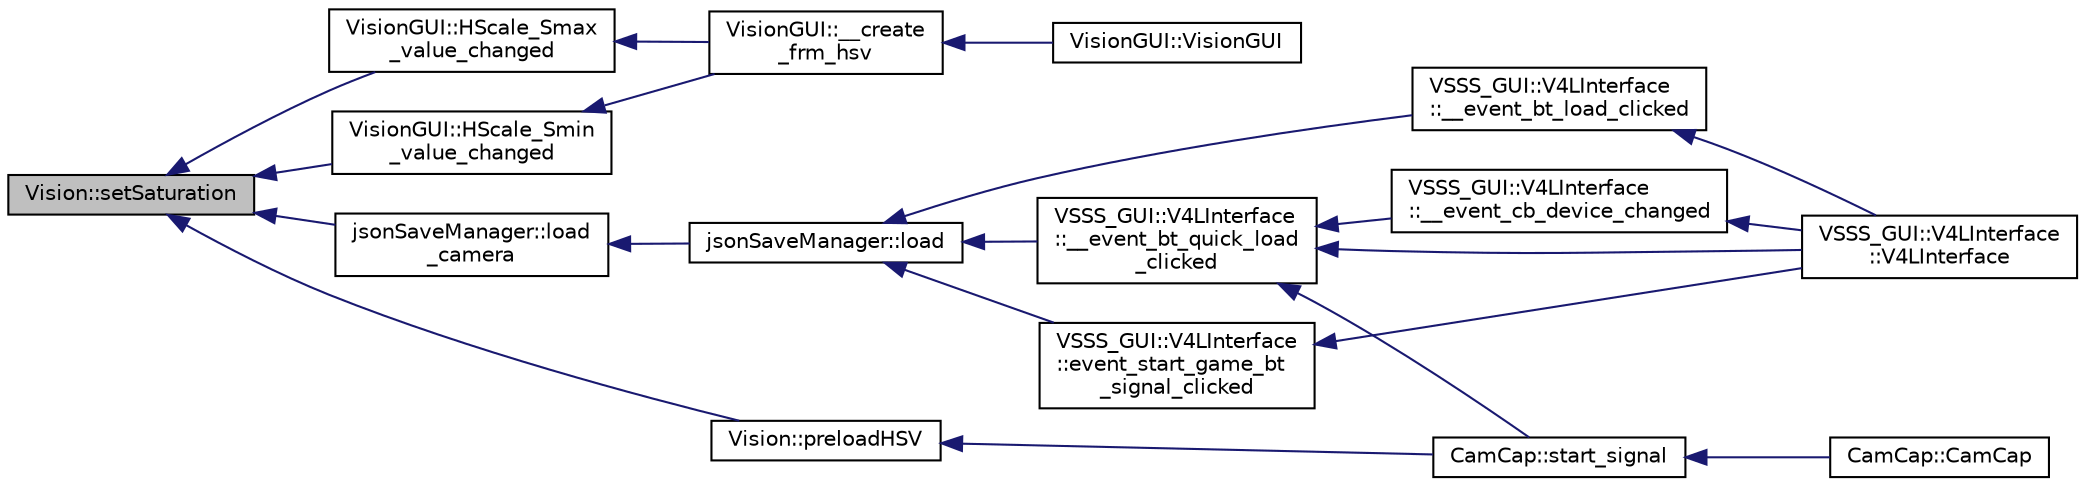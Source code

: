 digraph "Vision::setSaturation"
{
 // INTERACTIVE_SVG=YES
  edge [fontname="Helvetica",fontsize="10",labelfontname="Helvetica",labelfontsize="10"];
  node [fontname="Helvetica",fontsize="10",shape=record];
  rankdir="LR";
  Node386 [label="Vision::setSaturation",height=0.2,width=0.4,color="black", fillcolor="grey75", style="filled", fontcolor="black"];
  Node386 -> Node387 [dir="back",color="midnightblue",fontsize="10",style="solid",fontname="Helvetica"];
  Node387 [label="VisionGUI::HScale_Smax\l_value_changed",height=0.2,width=0.4,color="black", fillcolor="white", style="filled",URL="$class_vision_g_u_i.html#a37cc33977d0cfdb559bf156ffad949ad",tooltip="Call Vision&#39;s setSaturation method passsing Smax value as a parameter. "];
  Node387 -> Node388 [dir="back",color="midnightblue",fontsize="10",style="solid",fontname="Helvetica"];
  Node388 [label="VisionGUI::__create\l_frm_hsv",height=0.2,width=0.4,color="black", fillcolor="white", style="filled",URL="$class_vision_g_u_i.html#a5022537a86f97e3eb1e037044301a0f7",tooltip="Creates HSV calibration frame and its inner elements. Ataches interface signals (button pressing/clic..."];
  Node388 -> Node389 [dir="back",color="midnightblue",fontsize="10",style="solid",fontname="Helvetica"];
  Node389 [label="VisionGUI::VisionGUI",height=0.2,width=0.4,color="black", fillcolor="white", style="filled",URL="$class_vision_g_u_i.html#ae6e821e61b7cf4e0aada2044a2bd2aca"];
  Node386 -> Node390 [dir="back",color="midnightblue",fontsize="10",style="solid",fontname="Helvetica"];
  Node390 [label="VisionGUI::HScale_Smin\l_value_changed",height=0.2,width=0.4,color="black", fillcolor="white", style="filled",URL="$class_vision_g_u_i.html#a4e521dabf97b0820f40272290b471ed2",tooltip="Call Vision&#39;s setSaturation method passsing Smin value as a parameter. "];
  Node390 -> Node388 [dir="back",color="midnightblue",fontsize="10",style="solid",fontname="Helvetica"];
  Node386 -> Node391 [dir="back",color="midnightblue",fontsize="10",style="solid",fontname="Helvetica"];
  Node391 [label="jsonSaveManager::load\l_camera",height=0.2,width=0.4,color="black", fillcolor="white", style="filled",URL="$classjson_save_manager.html#a6184c9f744044a5ccdf34c6386275df8",tooltip="Load camera configurations from our JSON object to the interface. "];
  Node391 -> Node392 [dir="back",color="midnightblue",fontsize="10",style="solid",fontname="Helvetica"];
  Node392 [label="jsonSaveManager::load",height=0.2,width=0.4,color="black", fillcolor="white", style="filled",URL="$classjson_save_manager.html#a79fd35c53290662b58c5a4869376fa2e",tooltip="Loads all avaliable configurations in the given .json file. "];
  Node392 -> Node393 [dir="back",color="midnightblue",fontsize="10",style="solid",fontname="Helvetica"];
  Node393 [label="VSSS_GUI::V4LInterface\l::__event_bt_load_clicked",height=0.2,width=0.4,color="black", fillcolor="white", style="filled",URL="$class_v_s_s_s___g_u_i_1_1_v4_l_interface.html#a62894fc8a49716b44d3a3c6a445fe880",tooltip="Event triggered when &#39;Load&#39; button is clicked. "];
  Node393 -> Node394 [dir="back",color="midnightblue",fontsize="10",style="solid",fontname="Helvetica"];
  Node394 [label="VSSS_GUI::V4LInterface\l::V4LInterface",height=0.2,width=0.4,color="black", fillcolor="white", style="filled",URL="$class_v_s_s_s___g_u_i_1_1_v4_l_interface.html#a8fafd828eacc6d5480649fa9fddc7ee4",tooltip="Constructor of a V4LInterface object. "];
  Node392 -> Node395 [dir="back",color="midnightblue",fontsize="10",style="solid",fontname="Helvetica"];
  Node395 [label="VSSS_GUI::V4LInterface\l::__event_bt_quick_load\l_clicked",height=0.2,width=0.4,color="black", fillcolor="white", style="filled",URL="$class_v_s_s_s___g_u_i_1_1_v4_l_interface.html#a3010084dff2d7f93eed40efaab8ee61b",tooltip="Event triggered when &#39;Quick Load&#39; button is clicked. "];
  Node395 -> Node396 [dir="back",color="midnightblue",fontsize="10",style="solid",fontname="Helvetica"];
  Node396 [label="CamCap::start_signal",height=0.2,width=0.4,color="black", fillcolor="white", style="filled",URL="$class_cam_cap.html#ae676e6624dd821ad494a80e68a41e249",tooltip="Interface adjustments after &#39;start&#39; button is clicked. "];
  Node396 -> Node397 [dir="back",color="midnightblue",fontsize="10",style="solid",fontname="Helvetica"];
  Node397 [label="CamCap::CamCap",height=0.2,width=0.4,color="black", fillcolor="white", style="filled",URL="$class_cam_cap.html#afe0db98a5f72bc9b261dcb78e2840da6",tooltip="Constructor of a CamCap object. "];
  Node395 -> Node394 [dir="back",color="midnightblue",fontsize="10",style="solid",fontname="Helvetica"];
  Node395 -> Node398 [dir="back",color="midnightblue",fontsize="10",style="solid",fontname="Helvetica"];
  Node398 [label="VSSS_GUI::V4LInterface\l::__event_cb_device_changed",height=0.2,width=0.4,color="black", fillcolor="white", style="filled",URL="$class_v_s_s_s___g_u_i_1_1_v4_l_interface.html#af38c88f726a7ff9fab089ab9ed20c03c",tooltip="Event triggered when a new device is selected in Device combobox. "];
  Node398 -> Node394 [dir="back",color="midnightblue",fontsize="10",style="solid",fontname="Helvetica"];
  Node392 -> Node399 [dir="back",color="midnightblue",fontsize="10",style="solid",fontname="Helvetica"];
  Node399 [label="VSSS_GUI::V4LInterface\l::event_start_game_bt\l_signal_clicked",height=0.2,width=0.4,color="black", fillcolor="white", style="filled",URL="$class_v_s_s_s___g_u_i_1_1_v4_l_interface.html#a8c3f91048adebeb0b5aa9838053cdcfe",tooltip="Event triggered when start button is clicked. Starts/finishes video recording. "];
  Node399 -> Node394 [dir="back",color="midnightblue",fontsize="10",style="solid",fontname="Helvetica"];
  Node386 -> Node400 [dir="back",color="midnightblue",fontsize="10",style="solid",fontname="Helvetica"];
  Node400 [label="Vision::preloadHSV",height=0.2,width=0.4,color="black", fillcolor="white", style="filled",URL="$class_vision.html#ac0c3f793197c5fec6dddb22ff7c7383c",tooltip="Loads default values to vision object, making callibration easier. "];
  Node400 -> Node396 [dir="back",color="midnightblue",fontsize="10",style="solid",fontname="Helvetica"];
}
